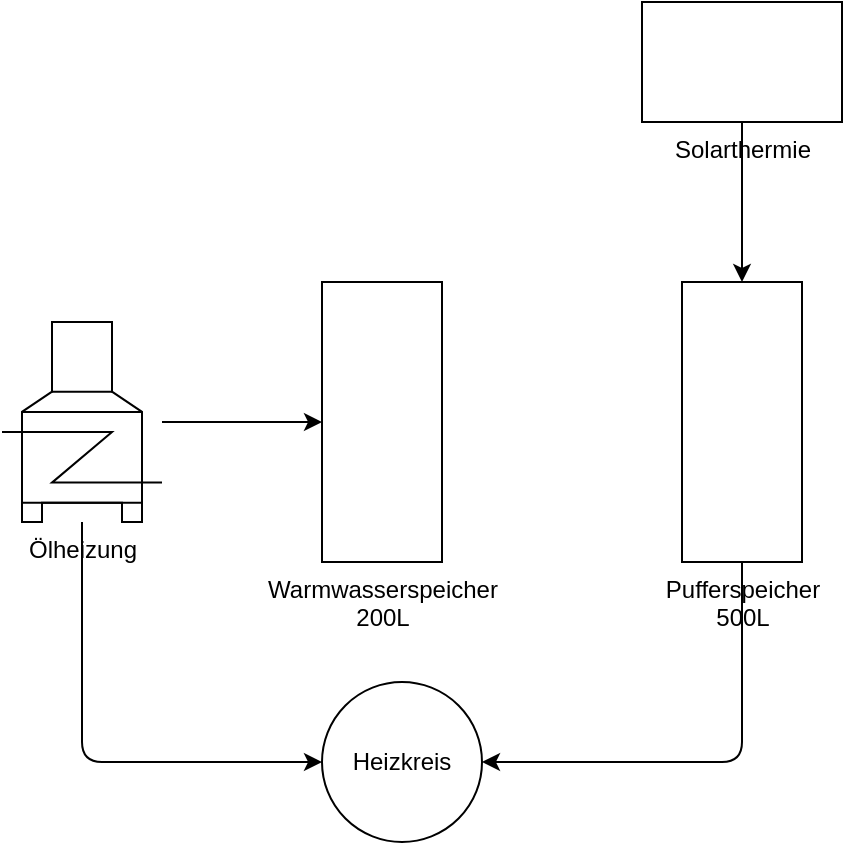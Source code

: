 <mxfile version="26.0.6">
  <diagram name="Page-1" id="SWe7MbG9G0m3EAqJFpms">
    <mxGraphModel dx="1562" dy="845" grid="1" gridSize="10" guides="1" tooltips="1" connect="1" arrows="1" fold="1" page="1" pageScale="1" pageWidth="827" pageHeight="1169" math="0" shadow="0">
      <root>
        <mxCell id="0" />
        <mxCell id="1" parent="0" />
        <mxCell id="DPQ8WTQbjgJOfJZ2BcBS-1" value="Ölheizung" style="shape=mxgraph.pid.vessels.furnace;html=1;pointerEvents=1;align=center;verticalLabelPosition=bottom;verticalAlign=top;dashed=0;" vertex="1" parent="1">
          <mxGeometry x="120" y="240" width="80" height="100" as="geometry" />
        </mxCell>
        <mxCell id="DPQ8WTQbjgJOfJZ2BcBS-2" value="Warmwasserspeicher&#xa;200L" style="shape=mxgraph.pid.vessels.storage_tank;html=1;pointerEvents=1;align=center;verticalLabelPosition=bottom;verticalAlign=top;dashed=0;" vertex="1" parent="1">
          <mxGeometry x="280" y="220" width="60" height="140" as="geometry" />
        </mxCell>
        <mxCell id="DPQ8WTQbjgJOfJZ2BcBS-3" value="Solarthermie" style="shape=mxgraph.pid.misc.solar_panel;html=1;pointerEvents=1;align=center;verticalLabelPosition=bottom;verticalAlign=top;dashed=0;" vertex="1" parent="1">
          <mxGeometry x="440" y="80" width="100" height="60" as="geometry" />
        </mxCell>
        <mxCell id="DPQ8WTQbjgJOfJZ2BcBS-4" value="Pufferspeicher&#xa;500L" style="shape=mxgraph.pid.vessels.storage_tank;html=1;pointerEvents=1;align=center;verticalLabelPosition=bottom;verticalAlign=top;dashed=0;" vertex="1" parent="1">
          <mxGeometry x="460" y="220" width="60" height="140" as="geometry" />
        </mxCell>
        <mxCell id="DPQ8WTQbjgJOfJZ2BcBS-5" value="" style="endArrow=classic;html=1;exitX=1;exitY=0.5;exitDx=0;exitDy=0;exitPerimeter=0;entryX=0;entryY=0.5;entryDx=0;entryDy=0;entryPerimeter=0;" edge="1" parent="1" source="DPQ8WTQbjgJOfJZ2BcBS-1" target="DPQ8WTQbjgJOfJZ2BcBS-2">
          <mxGeometry width="50" height="50" relative="1" as="geometry">
            <mxPoint x="390" y="430" as="sourcePoint" />
            <mxPoint x="440" y="380" as="targetPoint" />
          </mxGeometry>
        </mxCell>
        <mxCell id="DPQ8WTQbjgJOfJZ2BcBS-6" value="" style="endArrow=classic;html=1;exitX=0.5;exitY=1;exitDx=0;exitDy=0;exitPerimeter=0;entryX=0.5;entryY=0;entryDx=0;entryDy=0;entryPerimeter=0;" edge="1" parent="1" source="DPQ8WTQbjgJOfJZ2BcBS-3" target="DPQ8WTQbjgJOfJZ2BcBS-4">
          <mxGeometry width="50" height="50" relative="1" as="geometry">
            <mxPoint x="390" y="430" as="sourcePoint" />
            <mxPoint x="440" y="380" as="targetPoint" />
          </mxGeometry>
        </mxCell>
        <mxCell id="DPQ8WTQbjgJOfJZ2BcBS-7" value="Heizkreis" style="ellipse;whiteSpace=wrap;html=1;aspect=fixed;" vertex="1" parent="1">
          <mxGeometry x="280" y="420" width="80" height="80" as="geometry" />
        </mxCell>
        <mxCell id="DPQ8WTQbjgJOfJZ2BcBS-8" value="" style="endArrow=classic;html=1;exitX=0.5;exitY=1;exitDx=0;exitDy=0;exitPerimeter=0;entryX=0;entryY=0.5;entryDx=0;entryDy=0;" edge="1" parent="1" source="DPQ8WTQbjgJOfJZ2BcBS-1" target="DPQ8WTQbjgJOfJZ2BcBS-7">
          <mxGeometry width="50" height="50" relative="1" as="geometry">
            <mxPoint x="390" y="430" as="sourcePoint" />
            <mxPoint x="440" y="380" as="targetPoint" />
            <Array as="points">
              <mxPoint x="160" y="460" />
            </Array>
          </mxGeometry>
        </mxCell>
        <mxCell id="DPQ8WTQbjgJOfJZ2BcBS-9" value="" style="endArrow=classic;html=1;exitX=0.5;exitY=1;exitDx=0;exitDy=0;exitPerimeter=0;entryX=1;entryY=0.5;entryDx=0;entryDy=0;" edge="1" parent="1" source="DPQ8WTQbjgJOfJZ2BcBS-4" target="DPQ8WTQbjgJOfJZ2BcBS-7">
          <mxGeometry width="50" height="50" relative="1" as="geometry">
            <mxPoint x="390" y="430" as="sourcePoint" />
            <mxPoint x="440" y="380" as="targetPoint" />
            <Array as="points">
              <mxPoint x="490" y="460" />
            </Array>
          </mxGeometry>
        </mxCell>
      </root>
    </mxGraphModel>
  </diagram>
</mxfile>
